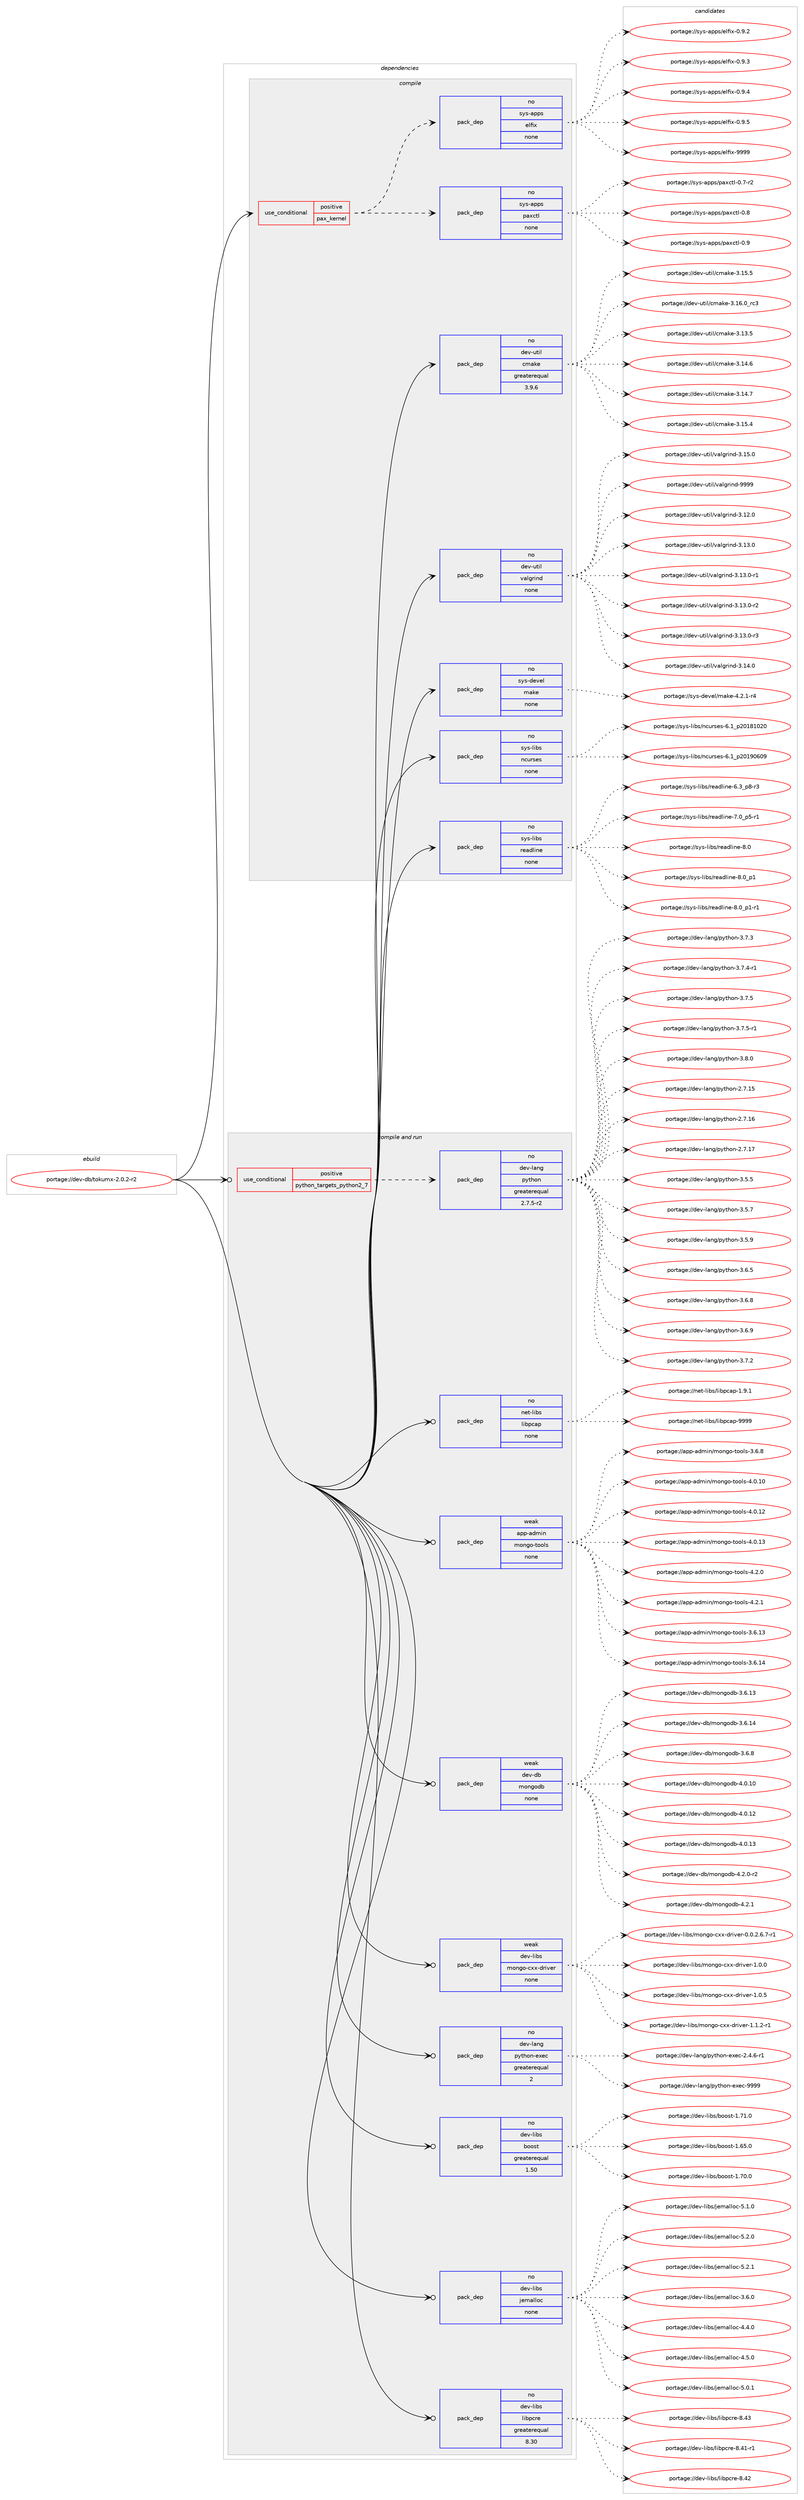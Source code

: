 digraph prolog {

# *************
# Graph options
# *************

newrank=true;
concentrate=true;
compound=true;
graph [rankdir=LR,fontname=Helvetica,fontsize=10,ranksep=1.5];#, ranksep=2.5, nodesep=0.2];
edge  [arrowhead=vee];
node  [fontname=Helvetica,fontsize=10];

# **********
# The ebuild
# **********

subgraph cluster_leftcol {
color=gray;
rank=same;
label=<<i>ebuild</i>>;
id [label="portage://dev-db/tokumx-2.0.2-r2", color=red, width=4, href="../dev-db/tokumx-2.0.2-r2.svg"];
}

# ****************
# The dependencies
# ****************

subgraph cluster_midcol {
color=gray;
label=<<i>dependencies</i>>;
subgraph cluster_compile {
fillcolor="#eeeeee";
style=filled;
label=<<i>compile</i>>;
subgraph cond13743 {
dependency58972 [label=<<TABLE BORDER="0" CELLBORDER="1" CELLSPACING="0" CELLPADDING="4"><TR><TD ROWSPAN="3" CELLPADDING="10">use_conditional</TD></TR><TR><TD>positive</TD></TR><TR><TD>pax_kernel</TD></TR></TABLE>>, shape=none, color=red];
subgraph pack43932 {
dependency58973 [label=<<TABLE BORDER="0" CELLBORDER="1" CELLSPACING="0" CELLPADDING="4" WIDTH="220"><TR><TD ROWSPAN="6" CELLPADDING="30">pack_dep</TD></TR><TR><TD WIDTH="110">no</TD></TR><TR><TD>sys-apps</TD></TR><TR><TD>paxctl</TD></TR><TR><TD>none</TD></TR><TR><TD></TD></TR></TABLE>>, shape=none, color=blue];
}
dependency58972:e -> dependency58973:w [weight=20,style="dashed",arrowhead="vee"];
subgraph pack43933 {
dependency58974 [label=<<TABLE BORDER="0" CELLBORDER="1" CELLSPACING="0" CELLPADDING="4" WIDTH="220"><TR><TD ROWSPAN="6" CELLPADDING="30">pack_dep</TD></TR><TR><TD WIDTH="110">no</TD></TR><TR><TD>sys-apps</TD></TR><TR><TD>elfix</TD></TR><TR><TD>none</TD></TR><TR><TD></TD></TR></TABLE>>, shape=none, color=blue];
}
dependency58972:e -> dependency58974:w [weight=20,style="dashed",arrowhead="vee"];
}
id:e -> dependency58972:w [weight=20,style="solid",arrowhead="vee"];
subgraph pack43934 {
dependency58975 [label=<<TABLE BORDER="0" CELLBORDER="1" CELLSPACING="0" CELLPADDING="4" WIDTH="220"><TR><TD ROWSPAN="6" CELLPADDING="30">pack_dep</TD></TR><TR><TD WIDTH="110">no</TD></TR><TR><TD>dev-util</TD></TR><TR><TD>cmake</TD></TR><TR><TD>greaterequal</TD></TR><TR><TD>3.9.6</TD></TR></TABLE>>, shape=none, color=blue];
}
id:e -> dependency58975:w [weight=20,style="solid",arrowhead="vee"];
subgraph pack43935 {
dependency58976 [label=<<TABLE BORDER="0" CELLBORDER="1" CELLSPACING="0" CELLPADDING="4" WIDTH="220"><TR><TD ROWSPAN="6" CELLPADDING="30">pack_dep</TD></TR><TR><TD WIDTH="110">no</TD></TR><TR><TD>dev-util</TD></TR><TR><TD>valgrind</TD></TR><TR><TD>none</TD></TR><TR><TD></TD></TR></TABLE>>, shape=none, color=blue];
}
id:e -> dependency58976:w [weight=20,style="solid",arrowhead="vee"];
subgraph pack43936 {
dependency58977 [label=<<TABLE BORDER="0" CELLBORDER="1" CELLSPACING="0" CELLPADDING="4" WIDTH="220"><TR><TD ROWSPAN="6" CELLPADDING="30">pack_dep</TD></TR><TR><TD WIDTH="110">no</TD></TR><TR><TD>sys-devel</TD></TR><TR><TD>make</TD></TR><TR><TD>none</TD></TR><TR><TD></TD></TR></TABLE>>, shape=none, color=blue];
}
id:e -> dependency58977:w [weight=20,style="solid",arrowhead="vee"];
subgraph pack43937 {
dependency58978 [label=<<TABLE BORDER="0" CELLBORDER="1" CELLSPACING="0" CELLPADDING="4" WIDTH="220"><TR><TD ROWSPAN="6" CELLPADDING="30">pack_dep</TD></TR><TR><TD WIDTH="110">no</TD></TR><TR><TD>sys-libs</TD></TR><TR><TD>ncurses</TD></TR><TR><TD>none</TD></TR><TR><TD></TD></TR></TABLE>>, shape=none, color=blue];
}
id:e -> dependency58978:w [weight=20,style="solid",arrowhead="vee"];
subgraph pack43938 {
dependency58979 [label=<<TABLE BORDER="0" CELLBORDER="1" CELLSPACING="0" CELLPADDING="4" WIDTH="220"><TR><TD ROWSPAN="6" CELLPADDING="30">pack_dep</TD></TR><TR><TD WIDTH="110">no</TD></TR><TR><TD>sys-libs</TD></TR><TR><TD>readline</TD></TR><TR><TD>none</TD></TR><TR><TD></TD></TR></TABLE>>, shape=none, color=blue];
}
id:e -> dependency58979:w [weight=20,style="solid",arrowhead="vee"];
}
subgraph cluster_compileandrun {
fillcolor="#eeeeee";
style=filled;
label=<<i>compile and run</i>>;
subgraph cond13744 {
dependency58980 [label=<<TABLE BORDER="0" CELLBORDER="1" CELLSPACING="0" CELLPADDING="4"><TR><TD ROWSPAN="3" CELLPADDING="10">use_conditional</TD></TR><TR><TD>positive</TD></TR><TR><TD>python_targets_python2_7</TD></TR></TABLE>>, shape=none, color=red];
subgraph pack43939 {
dependency58981 [label=<<TABLE BORDER="0" CELLBORDER="1" CELLSPACING="0" CELLPADDING="4" WIDTH="220"><TR><TD ROWSPAN="6" CELLPADDING="30">pack_dep</TD></TR><TR><TD WIDTH="110">no</TD></TR><TR><TD>dev-lang</TD></TR><TR><TD>python</TD></TR><TR><TD>greaterequal</TD></TR><TR><TD>2.7.5-r2</TD></TR></TABLE>>, shape=none, color=blue];
}
dependency58980:e -> dependency58981:w [weight=20,style="dashed",arrowhead="vee"];
}
id:e -> dependency58980:w [weight=20,style="solid",arrowhead="odotvee"];
subgraph pack43940 {
dependency58982 [label=<<TABLE BORDER="0" CELLBORDER="1" CELLSPACING="0" CELLPADDING="4" WIDTH="220"><TR><TD ROWSPAN="6" CELLPADDING="30">pack_dep</TD></TR><TR><TD WIDTH="110">no</TD></TR><TR><TD>dev-lang</TD></TR><TR><TD>python-exec</TD></TR><TR><TD>greaterequal</TD></TR><TR><TD>2</TD></TR></TABLE>>, shape=none, color=blue];
}
id:e -> dependency58982:w [weight=20,style="solid",arrowhead="odotvee"];
subgraph pack43941 {
dependency58983 [label=<<TABLE BORDER="0" CELLBORDER="1" CELLSPACING="0" CELLPADDING="4" WIDTH="220"><TR><TD ROWSPAN="6" CELLPADDING="30">pack_dep</TD></TR><TR><TD WIDTH="110">no</TD></TR><TR><TD>dev-libs</TD></TR><TR><TD>boost</TD></TR><TR><TD>greaterequal</TD></TR><TR><TD>1.50</TD></TR></TABLE>>, shape=none, color=blue];
}
id:e -> dependency58983:w [weight=20,style="solid",arrowhead="odotvee"];
subgraph pack43942 {
dependency58984 [label=<<TABLE BORDER="0" CELLBORDER="1" CELLSPACING="0" CELLPADDING="4" WIDTH="220"><TR><TD ROWSPAN="6" CELLPADDING="30">pack_dep</TD></TR><TR><TD WIDTH="110">no</TD></TR><TR><TD>dev-libs</TD></TR><TR><TD>jemalloc</TD></TR><TR><TD>none</TD></TR><TR><TD></TD></TR></TABLE>>, shape=none, color=blue];
}
id:e -> dependency58984:w [weight=20,style="solid",arrowhead="odotvee"];
subgraph pack43943 {
dependency58985 [label=<<TABLE BORDER="0" CELLBORDER="1" CELLSPACING="0" CELLPADDING="4" WIDTH="220"><TR><TD ROWSPAN="6" CELLPADDING="30">pack_dep</TD></TR><TR><TD WIDTH="110">no</TD></TR><TR><TD>dev-libs</TD></TR><TR><TD>libpcre</TD></TR><TR><TD>greaterequal</TD></TR><TR><TD>8.30</TD></TR></TABLE>>, shape=none, color=blue];
}
id:e -> dependency58985:w [weight=20,style="solid",arrowhead="odotvee"];
subgraph pack43944 {
dependency58986 [label=<<TABLE BORDER="0" CELLBORDER="1" CELLSPACING="0" CELLPADDING="4" WIDTH="220"><TR><TD ROWSPAN="6" CELLPADDING="30">pack_dep</TD></TR><TR><TD WIDTH="110">no</TD></TR><TR><TD>net-libs</TD></TR><TR><TD>libpcap</TD></TR><TR><TD>none</TD></TR><TR><TD></TD></TR></TABLE>>, shape=none, color=blue];
}
id:e -> dependency58986:w [weight=20,style="solid",arrowhead="odotvee"];
subgraph pack43945 {
dependency58987 [label=<<TABLE BORDER="0" CELLBORDER="1" CELLSPACING="0" CELLPADDING="4" WIDTH="220"><TR><TD ROWSPAN="6" CELLPADDING="30">pack_dep</TD></TR><TR><TD WIDTH="110">weak</TD></TR><TR><TD>app-admin</TD></TR><TR><TD>mongo-tools</TD></TR><TR><TD>none</TD></TR><TR><TD></TD></TR></TABLE>>, shape=none, color=blue];
}
id:e -> dependency58987:w [weight=20,style="solid",arrowhead="odotvee"];
subgraph pack43946 {
dependency58988 [label=<<TABLE BORDER="0" CELLBORDER="1" CELLSPACING="0" CELLPADDING="4" WIDTH="220"><TR><TD ROWSPAN="6" CELLPADDING="30">pack_dep</TD></TR><TR><TD WIDTH="110">weak</TD></TR><TR><TD>dev-db</TD></TR><TR><TD>mongodb</TD></TR><TR><TD>none</TD></TR><TR><TD></TD></TR></TABLE>>, shape=none, color=blue];
}
id:e -> dependency58988:w [weight=20,style="solid",arrowhead="odotvee"];
subgraph pack43947 {
dependency58989 [label=<<TABLE BORDER="0" CELLBORDER="1" CELLSPACING="0" CELLPADDING="4" WIDTH="220"><TR><TD ROWSPAN="6" CELLPADDING="30">pack_dep</TD></TR><TR><TD WIDTH="110">weak</TD></TR><TR><TD>dev-libs</TD></TR><TR><TD>mongo-cxx-driver</TD></TR><TR><TD>none</TD></TR><TR><TD></TD></TR></TABLE>>, shape=none, color=blue];
}
id:e -> dependency58989:w [weight=20,style="solid",arrowhead="odotvee"];
}
subgraph cluster_run {
fillcolor="#eeeeee";
style=filled;
label=<<i>run</i>>;
}
}

# **************
# The candidates
# **************

subgraph cluster_choices {
rank=same;
color=gray;
label=<<i>candidates</i>>;

subgraph choice43932 {
color=black;
nodesep=1;
choiceportage1151211154597112112115471129712099116108454846554511450 [label="portage://sys-apps/paxctl-0.7-r2", color=red, width=4,href="../sys-apps/paxctl-0.7-r2.svg"];
choiceportage115121115459711211211547112971209911610845484656 [label="portage://sys-apps/paxctl-0.8", color=red, width=4,href="../sys-apps/paxctl-0.8.svg"];
choiceportage115121115459711211211547112971209911610845484657 [label="portage://sys-apps/paxctl-0.9", color=red, width=4,href="../sys-apps/paxctl-0.9.svg"];
dependency58973:e -> choiceportage1151211154597112112115471129712099116108454846554511450:w [style=dotted,weight="100"];
dependency58973:e -> choiceportage115121115459711211211547112971209911610845484656:w [style=dotted,weight="100"];
dependency58973:e -> choiceportage115121115459711211211547112971209911610845484657:w [style=dotted,weight="100"];
}
subgraph choice43933 {
color=black;
nodesep=1;
choiceportage115121115459711211211547101108102105120454846574650 [label="portage://sys-apps/elfix-0.9.2", color=red, width=4,href="../sys-apps/elfix-0.9.2.svg"];
choiceportage115121115459711211211547101108102105120454846574651 [label="portage://sys-apps/elfix-0.9.3", color=red, width=4,href="../sys-apps/elfix-0.9.3.svg"];
choiceportage115121115459711211211547101108102105120454846574652 [label="portage://sys-apps/elfix-0.9.4", color=red, width=4,href="../sys-apps/elfix-0.9.4.svg"];
choiceportage115121115459711211211547101108102105120454846574653 [label="portage://sys-apps/elfix-0.9.5", color=red, width=4,href="../sys-apps/elfix-0.9.5.svg"];
choiceportage1151211154597112112115471011081021051204557575757 [label="portage://sys-apps/elfix-9999", color=red, width=4,href="../sys-apps/elfix-9999.svg"];
dependency58974:e -> choiceportage115121115459711211211547101108102105120454846574650:w [style=dotted,weight="100"];
dependency58974:e -> choiceportage115121115459711211211547101108102105120454846574651:w [style=dotted,weight="100"];
dependency58974:e -> choiceportage115121115459711211211547101108102105120454846574652:w [style=dotted,weight="100"];
dependency58974:e -> choiceportage115121115459711211211547101108102105120454846574653:w [style=dotted,weight="100"];
dependency58974:e -> choiceportage1151211154597112112115471011081021051204557575757:w [style=dotted,weight="100"];
}
subgraph choice43934 {
color=black;
nodesep=1;
choiceportage1001011184511711610510847991099710710145514649514653 [label="portage://dev-util/cmake-3.13.5", color=red, width=4,href="../dev-util/cmake-3.13.5.svg"];
choiceportage1001011184511711610510847991099710710145514649524654 [label="portage://dev-util/cmake-3.14.6", color=red, width=4,href="../dev-util/cmake-3.14.6.svg"];
choiceportage1001011184511711610510847991099710710145514649524655 [label="portage://dev-util/cmake-3.14.7", color=red, width=4,href="../dev-util/cmake-3.14.7.svg"];
choiceportage1001011184511711610510847991099710710145514649534652 [label="portage://dev-util/cmake-3.15.4", color=red, width=4,href="../dev-util/cmake-3.15.4.svg"];
choiceportage1001011184511711610510847991099710710145514649534653 [label="portage://dev-util/cmake-3.15.5", color=red, width=4,href="../dev-util/cmake-3.15.5.svg"];
choiceportage1001011184511711610510847991099710710145514649544648951149951 [label="portage://dev-util/cmake-3.16.0_rc3", color=red, width=4,href="../dev-util/cmake-3.16.0_rc3.svg"];
dependency58975:e -> choiceportage1001011184511711610510847991099710710145514649514653:w [style=dotted,weight="100"];
dependency58975:e -> choiceportage1001011184511711610510847991099710710145514649524654:w [style=dotted,weight="100"];
dependency58975:e -> choiceportage1001011184511711610510847991099710710145514649524655:w [style=dotted,weight="100"];
dependency58975:e -> choiceportage1001011184511711610510847991099710710145514649534652:w [style=dotted,weight="100"];
dependency58975:e -> choiceportage1001011184511711610510847991099710710145514649534653:w [style=dotted,weight="100"];
dependency58975:e -> choiceportage1001011184511711610510847991099710710145514649544648951149951:w [style=dotted,weight="100"];
}
subgraph choice43935 {
color=black;
nodesep=1;
choiceportage10010111845117116105108471189710810311410511010045514649504648 [label="portage://dev-util/valgrind-3.12.0", color=red, width=4,href="../dev-util/valgrind-3.12.0.svg"];
choiceportage10010111845117116105108471189710810311410511010045514649514648 [label="portage://dev-util/valgrind-3.13.0", color=red, width=4,href="../dev-util/valgrind-3.13.0.svg"];
choiceportage100101118451171161051084711897108103114105110100455146495146484511449 [label="portage://dev-util/valgrind-3.13.0-r1", color=red, width=4,href="../dev-util/valgrind-3.13.0-r1.svg"];
choiceportage100101118451171161051084711897108103114105110100455146495146484511450 [label="portage://dev-util/valgrind-3.13.0-r2", color=red, width=4,href="../dev-util/valgrind-3.13.0-r2.svg"];
choiceportage100101118451171161051084711897108103114105110100455146495146484511451 [label="portage://dev-util/valgrind-3.13.0-r3", color=red, width=4,href="../dev-util/valgrind-3.13.0-r3.svg"];
choiceportage10010111845117116105108471189710810311410511010045514649524648 [label="portage://dev-util/valgrind-3.14.0", color=red, width=4,href="../dev-util/valgrind-3.14.0.svg"];
choiceportage10010111845117116105108471189710810311410511010045514649534648 [label="portage://dev-util/valgrind-3.15.0", color=red, width=4,href="../dev-util/valgrind-3.15.0.svg"];
choiceportage1001011184511711610510847118971081031141051101004557575757 [label="portage://dev-util/valgrind-9999", color=red, width=4,href="../dev-util/valgrind-9999.svg"];
dependency58976:e -> choiceportage10010111845117116105108471189710810311410511010045514649504648:w [style=dotted,weight="100"];
dependency58976:e -> choiceportage10010111845117116105108471189710810311410511010045514649514648:w [style=dotted,weight="100"];
dependency58976:e -> choiceportage100101118451171161051084711897108103114105110100455146495146484511449:w [style=dotted,weight="100"];
dependency58976:e -> choiceportage100101118451171161051084711897108103114105110100455146495146484511450:w [style=dotted,weight="100"];
dependency58976:e -> choiceportage100101118451171161051084711897108103114105110100455146495146484511451:w [style=dotted,weight="100"];
dependency58976:e -> choiceportage10010111845117116105108471189710810311410511010045514649524648:w [style=dotted,weight="100"];
dependency58976:e -> choiceportage10010111845117116105108471189710810311410511010045514649534648:w [style=dotted,weight="100"];
dependency58976:e -> choiceportage1001011184511711610510847118971081031141051101004557575757:w [style=dotted,weight="100"];
}
subgraph choice43936 {
color=black;
nodesep=1;
choiceportage1151211154510010111810110847109971071014552465046494511452 [label="portage://sys-devel/make-4.2.1-r4", color=red, width=4,href="../sys-devel/make-4.2.1-r4.svg"];
dependency58977:e -> choiceportage1151211154510010111810110847109971071014552465046494511452:w [style=dotted,weight="100"];
}
subgraph choice43937 {
color=black;
nodesep=1;
choiceportage1151211154510810598115471109911711411510111545544649951125048495649485048 [label="portage://sys-libs/ncurses-6.1_p20181020", color=red, width=4,href="../sys-libs/ncurses-6.1_p20181020.svg"];
choiceportage1151211154510810598115471109911711411510111545544649951125048495748544857 [label="portage://sys-libs/ncurses-6.1_p20190609", color=red, width=4,href="../sys-libs/ncurses-6.1_p20190609.svg"];
dependency58978:e -> choiceportage1151211154510810598115471109911711411510111545544649951125048495649485048:w [style=dotted,weight="100"];
dependency58978:e -> choiceportage1151211154510810598115471109911711411510111545544649951125048495748544857:w [style=dotted,weight="100"];
}
subgraph choice43938 {
color=black;
nodesep=1;
choiceportage115121115451081059811547114101971001081051101014554465195112564511451 [label="portage://sys-libs/readline-6.3_p8-r3", color=red, width=4,href="../sys-libs/readline-6.3_p8-r3.svg"];
choiceportage115121115451081059811547114101971001081051101014555464895112534511449 [label="portage://sys-libs/readline-7.0_p5-r1", color=red, width=4,href="../sys-libs/readline-7.0_p5-r1.svg"];
choiceportage1151211154510810598115471141019710010810511010145564648 [label="portage://sys-libs/readline-8.0", color=red, width=4,href="../sys-libs/readline-8.0.svg"];
choiceportage11512111545108105981154711410197100108105110101455646489511249 [label="portage://sys-libs/readline-8.0_p1", color=red, width=4,href="../sys-libs/readline-8.0_p1.svg"];
choiceportage115121115451081059811547114101971001081051101014556464895112494511449 [label="portage://sys-libs/readline-8.0_p1-r1", color=red, width=4,href="../sys-libs/readline-8.0_p1-r1.svg"];
dependency58979:e -> choiceportage115121115451081059811547114101971001081051101014554465195112564511451:w [style=dotted,weight="100"];
dependency58979:e -> choiceportage115121115451081059811547114101971001081051101014555464895112534511449:w [style=dotted,weight="100"];
dependency58979:e -> choiceportage1151211154510810598115471141019710010810511010145564648:w [style=dotted,weight="100"];
dependency58979:e -> choiceportage11512111545108105981154711410197100108105110101455646489511249:w [style=dotted,weight="100"];
dependency58979:e -> choiceportage115121115451081059811547114101971001081051101014556464895112494511449:w [style=dotted,weight="100"];
}
subgraph choice43939 {
color=black;
nodesep=1;
choiceportage10010111845108971101034711212111610411111045504655464953 [label="portage://dev-lang/python-2.7.15", color=red, width=4,href="../dev-lang/python-2.7.15.svg"];
choiceportage10010111845108971101034711212111610411111045504655464954 [label="portage://dev-lang/python-2.7.16", color=red, width=4,href="../dev-lang/python-2.7.16.svg"];
choiceportage10010111845108971101034711212111610411111045504655464955 [label="portage://dev-lang/python-2.7.17", color=red, width=4,href="../dev-lang/python-2.7.17.svg"];
choiceportage100101118451089711010347112121116104111110455146534653 [label="portage://dev-lang/python-3.5.5", color=red, width=4,href="../dev-lang/python-3.5.5.svg"];
choiceportage100101118451089711010347112121116104111110455146534655 [label="portage://dev-lang/python-3.5.7", color=red, width=4,href="../dev-lang/python-3.5.7.svg"];
choiceportage100101118451089711010347112121116104111110455146534657 [label="portage://dev-lang/python-3.5.9", color=red, width=4,href="../dev-lang/python-3.5.9.svg"];
choiceportage100101118451089711010347112121116104111110455146544653 [label="portage://dev-lang/python-3.6.5", color=red, width=4,href="../dev-lang/python-3.6.5.svg"];
choiceportage100101118451089711010347112121116104111110455146544656 [label="portage://dev-lang/python-3.6.8", color=red, width=4,href="../dev-lang/python-3.6.8.svg"];
choiceportage100101118451089711010347112121116104111110455146544657 [label="portage://dev-lang/python-3.6.9", color=red, width=4,href="../dev-lang/python-3.6.9.svg"];
choiceportage100101118451089711010347112121116104111110455146554650 [label="portage://dev-lang/python-3.7.2", color=red, width=4,href="../dev-lang/python-3.7.2.svg"];
choiceportage100101118451089711010347112121116104111110455146554651 [label="portage://dev-lang/python-3.7.3", color=red, width=4,href="../dev-lang/python-3.7.3.svg"];
choiceportage1001011184510897110103471121211161041111104551465546524511449 [label="portage://dev-lang/python-3.7.4-r1", color=red, width=4,href="../dev-lang/python-3.7.4-r1.svg"];
choiceportage100101118451089711010347112121116104111110455146554653 [label="portage://dev-lang/python-3.7.5", color=red, width=4,href="../dev-lang/python-3.7.5.svg"];
choiceportage1001011184510897110103471121211161041111104551465546534511449 [label="portage://dev-lang/python-3.7.5-r1", color=red, width=4,href="../dev-lang/python-3.7.5-r1.svg"];
choiceportage100101118451089711010347112121116104111110455146564648 [label="portage://dev-lang/python-3.8.0", color=red, width=4,href="../dev-lang/python-3.8.0.svg"];
dependency58981:e -> choiceportage10010111845108971101034711212111610411111045504655464953:w [style=dotted,weight="100"];
dependency58981:e -> choiceportage10010111845108971101034711212111610411111045504655464954:w [style=dotted,weight="100"];
dependency58981:e -> choiceportage10010111845108971101034711212111610411111045504655464955:w [style=dotted,weight="100"];
dependency58981:e -> choiceportage100101118451089711010347112121116104111110455146534653:w [style=dotted,weight="100"];
dependency58981:e -> choiceportage100101118451089711010347112121116104111110455146534655:w [style=dotted,weight="100"];
dependency58981:e -> choiceportage100101118451089711010347112121116104111110455146534657:w [style=dotted,weight="100"];
dependency58981:e -> choiceportage100101118451089711010347112121116104111110455146544653:w [style=dotted,weight="100"];
dependency58981:e -> choiceportage100101118451089711010347112121116104111110455146544656:w [style=dotted,weight="100"];
dependency58981:e -> choiceportage100101118451089711010347112121116104111110455146544657:w [style=dotted,weight="100"];
dependency58981:e -> choiceportage100101118451089711010347112121116104111110455146554650:w [style=dotted,weight="100"];
dependency58981:e -> choiceportage100101118451089711010347112121116104111110455146554651:w [style=dotted,weight="100"];
dependency58981:e -> choiceportage1001011184510897110103471121211161041111104551465546524511449:w [style=dotted,weight="100"];
dependency58981:e -> choiceportage100101118451089711010347112121116104111110455146554653:w [style=dotted,weight="100"];
dependency58981:e -> choiceportage1001011184510897110103471121211161041111104551465546534511449:w [style=dotted,weight="100"];
dependency58981:e -> choiceportage100101118451089711010347112121116104111110455146564648:w [style=dotted,weight="100"];
}
subgraph choice43940 {
color=black;
nodesep=1;
choiceportage10010111845108971101034711212111610411111045101120101994550465246544511449 [label="portage://dev-lang/python-exec-2.4.6-r1", color=red, width=4,href="../dev-lang/python-exec-2.4.6-r1.svg"];
choiceportage10010111845108971101034711212111610411111045101120101994557575757 [label="portage://dev-lang/python-exec-9999", color=red, width=4,href="../dev-lang/python-exec-9999.svg"];
dependency58982:e -> choiceportage10010111845108971101034711212111610411111045101120101994550465246544511449:w [style=dotted,weight="100"];
dependency58982:e -> choiceportage10010111845108971101034711212111610411111045101120101994557575757:w [style=dotted,weight="100"];
}
subgraph choice43941 {
color=black;
nodesep=1;
choiceportage1001011184510810598115479811111111511645494654534648 [label="portage://dev-libs/boost-1.65.0", color=red, width=4,href="../dev-libs/boost-1.65.0.svg"];
choiceportage1001011184510810598115479811111111511645494655484648 [label="portage://dev-libs/boost-1.70.0", color=red, width=4,href="../dev-libs/boost-1.70.0.svg"];
choiceportage1001011184510810598115479811111111511645494655494648 [label="portage://dev-libs/boost-1.71.0", color=red, width=4,href="../dev-libs/boost-1.71.0.svg"];
dependency58983:e -> choiceportage1001011184510810598115479811111111511645494654534648:w [style=dotted,weight="100"];
dependency58983:e -> choiceportage1001011184510810598115479811111111511645494655484648:w [style=dotted,weight="100"];
dependency58983:e -> choiceportage1001011184510810598115479811111111511645494655494648:w [style=dotted,weight="100"];
}
subgraph choice43942 {
color=black;
nodesep=1;
choiceportage1001011184510810598115471061011099710810811199455146544648 [label="portage://dev-libs/jemalloc-3.6.0", color=red, width=4,href="../dev-libs/jemalloc-3.6.0.svg"];
choiceportage1001011184510810598115471061011099710810811199455246524648 [label="portage://dev-libs/jemalloc-4.4.0", color=red, width=4,href="../dev-libs/jemalloc-4.4.0.svg"];
choiceportage1001011184510810598115471061011099710810811199455246534648 [label="portage://dev-libs/jemalloc-4.5.0", color=red, width=4,href="../dev-libs/jemalloc-4.5.0.svg"];
choiceportage1001011184510810598115471061011099710810811199455346484649 [label="portage://dev-libs/jemalloc-5.0.1", color=red, width=4,href="../dev-libs/jemalloc-5.0.1.svg"];
choiceportage1001011184510810598115471061011099710810811199455346494648 [label="portage://dev-libs/jemalloc-5.1.0", color=red, width=4,href="../dev-libs/jemalloc-5.1.0.svg"];
choiceportage1001011184510810598115471061011099710810811199455346504648 [label="portage://dev-libs/jemalloc-5.2.0", color=red, width=4,href="../dev-libs/jemalloc-5.2.0.svg"];
choiceportage1001011184510810598115471061011099710810811199455346504649 [label="portage://dev-libs/jemalloc-5.2.1", color=red, width=4,href="../dev-libs/jemalloc-5.2.1.svg"];
dependency58984:e -> choiceportage1001011184510810598115471061011099710810811199455146544648:w [style=dotted,weight="100"];
dependency58984:e -> choiceportage1001011184510810598115471061011099710810811199455246524648:w [style=dotted,weight="100"];
dependency58984:e -> choiceportage1001011184510810598115471061011099710810811199455246534648:w [style=dotted,weight="100"];
dependency58984:e -> choiceportage1001011184510810598115471061011099710810811199455346484649:w [style=dotted,weight="100"];
dependency58984:e -> choiceportage1001011184510810598115471061011099710810811199455346494648:w [style=dotted,weight="100"];
dependency58984:e -> choiceportage1001011184510810598115471061011099710810811199455346504648:w [style=dotted,weight="100"];
dependency58984:e -> choiceportage1001011184510810598115471061011099710810811199455346504649:w [style=dotted,weight="100"];
}
subgraph choice43943 {
color=black;
nodesep=1;
choiceportage100101118451081059811547108105981129911410145564652494511449 [label="portage://dev-libs/libpcre-8.41-r1", color=red, width=4,href="../dev-libs/libpcre-8.41-r1.svg"];
choiceportage10010111845108105981154710810598112991141014556465250 [label="portage://dev-libs/libpcre-8.42", color=red, width=4,href="../dev-libs/libpcre-8.42.svg"];
choiceportage10010111845108105981154710810598112991141014556465251 [label="portage://dev-libs/libpcre-8.43", color=red, width=4,href="../dev-libs/libpcre-8.43.svg"];
dependency58985:e -> choiceportage100101118451081059811547108105981129911410145564652494511449:w [style=dotted,weight="100"];
dependency58985:e -> choiceportage10010111845108105981154710810598112991141014556465250:w [style=dotted,weight="100"];
dependency58985:e -> choiceportage10010111845108105981154710810598112991141014556465251:w [style=dotted,weight="100"];
}
subgraph choice43944 {
color=black;
nodesep=1;
choiceportage110101116451081059811547108105981129997112454946574649 [label="portage://net-libs/libpcap-1.9.1", color=red, width=4,href="../net-libs/libpcap-1.9.1.svg"];
choiceportage1101011164510810598115471081059811299971124557575757 [label="portage://net-libs/libpcap-9999", color=red, width=4,href="../net-libs/libpcap-9999.svg"];
dependency58986:e -> choiceportage110101116451081059811547108105981129997112454946574649:w [style=dotted,weight="100"];
dependency58986:e -> choiceportage1101011164510810598115471081059811299971124557575757:w [style=dotted,weight="100"];
}
subgraph choice43945 {
color=black;
nodesep=1;
choiceportage971121124597100109105110471091111101031114511611111110811545514654464951 [label="portage://app-admin/mongo-tools-3.6.13", color=red, width=4,href="../app-admin/mongo-tools-3.6.13.svg"];
choiceportage971121124597100109105110471091111101031114511611111110811545514654464952 [label="portage://app-admin/mongo-tools-3.6.14", color=red, width=4,href="../app-admin/mongo-tools-3.6.14.svg"];
choiceportage9711211245971001091051104710911111010311145116111111108115455146544656 [label="portage://app-admin/mongo-tools-3.6.8", color=red, width=4,href="../app-admin/mongo-tools-3.6.8.svg"];
choiceportage971121124597100109105110471091111101031114511611111110811545524648464948 [label="portage://app-admin/mongo-tools-4.0.10", color=red, width=4,href="../app-admin/mongo-tools-4.0.10.svg"];
choiceportage971121124597100109105110471091111101031114511611111110811545524648464950 [label="portage://app-admin/mongo-tools-4.0.12", color=red, width=4,href="../app-admin/mongo-tools-4.0.12.svg"];
choiceportage971121124597100109105110471091111101031114511611111110811545524648464951 [label="portage://app-admin/mongo-tools-4.0.13", color=red, width=4,href="../app-admin/mongo-tools-4.0.13.svg"];
choiceportage9711211245971001091051104710911111010311145116111111108115455246504648 [label="portage://app-admin/mongo-tools-4.2.0", color=red, width=4,href="../app-admin/mongo-tools-4.2.0.svg"];
choiceportage9711211245971001091051104710911111010311145116111111108115455246504649 [label="portage://app-admin/mongo-tools-4.2.1", color=red, width=4,href="../app-admin/mongo-tools-4.2.1.svg"];
dependency58987:e -> choiceportage971121124597100109105110471091111101031114511611111110811545514654464951:w [style=dotted,weight="100"];
dependency58987:e -> choiceportage971121124597100109105110471091111101031114511611111110811545514654464952:w [style=dotted,weight="100"];
dependency58987:e -> choiceportage9711211245971001091051104710911111010311145116111111108115455146544656:w [style=dotted,weight="100"];
dependency58987:e -> choiceportage971121124597100109105110471091111101031114511611111110811545524648464948:w [style=dotted,weight="100"];
dependency58987:e -> choiceportage971121124597100109105110471091111101031114511611111110811545524648464950:w [style=dotted,weight="100"];
dependency58987:e -> choiceportage971121124597100109105110471091111101031114511611111110811545524648464951:w [style=dotted,weight="100"];
dependency58987:e -> choiceportage9711211245971001091051104710911111010311145116111111108115455246504648:w [style=dotted,weight="100"];
dependency58987:e -> choiceportage9711211245971001091051104710911111010311145116111111108115455246504649:w [style=dotted,weight="100"];
}
subgraph choice43946 {
color=black;
nodesep=1;
choiceportage1001011184510098471091111101031111009845514654464951 [label="portage://dev-db/mongodb-3.6.13", color=red, width=4,href="../dev-db/mongodb-3.6.13.svg"];
choiceportage1001011184510098471091111101031111009845514654464952 [label="portage://dev-db/mongodb-3.6.14", color=red, width=4,href="../dev-db/mongodb-3.6.14.svg"];
choiceportage10010111845100984710911111010311110098455146544656 [label="portage://dev-db/mongodb-3.6.8", color=red, width=4,href="../dev-db/mongodb-3.6.8.svg"];
choiceportage1001011184510098471091111101031111009845524648464948 [label="portage://dev-db/mongodb-4.0.10", color=red, width=4,href="../dev-db/mongodb-4.0.10.svg"];
choiceportage1001011184510098471091111101031111009845524648464950 [label="portage://dev-db/mongodb-4.0.12", color=red, width=4,href="../dev-db/mongodb-4.0.12.svg"];
choiceportage1001011184510098471091111101031111009845524648464951 [label="portage://dev-db/mongodb-4.0.13", color=red, width=4,href="../dev-db/mongodb-4.0.13.svg"];
choiceportage100101118451009847109111110103111100984552465046484511450 [label="portage://dev-db/mongodb-4.2.0-r2", color=red, width=4,href="../dev-db/mongodb-4.2.0-r2.svg"];
choiceportage10010111845100984710911111010311110098455246504649 [label="portage://dev-db/mongodb-4.2.1", color=red, width=4,href="../dev-db/mongodb-4.2.1.svg"];
dependency58988:e -> choiceportage1001011184510098471091111101031111009845514654464951:w [style=dotted,weight="100"];
dependency58988:e -> choiceportage1001011184510098471091111101031111009845514654464952:w [style=dotted,weight="100"];
dependency58988:e -> choiceportage10010111845100984710911111010311110098455146544656:w [style=dotted,weight="100"];
dependency58988:e -> choiceportage1001011184510098471091111101031111009845524648464948:w [style=dotted,weight="100"];
dependency58988:e -> choiceportage1001011184510098471091111101031111009845524648464950:w [style=dotted,weight="100"];
dependency58988:e -> choiceportage1001011184510098471091111101031111009845524648464951:w [style=dotted,weight="100"];
dependency58988:e -> choiceportage100101118451009847109111110103111100984552465046484511450:w [style=dotted,weight="100"];
dependency58988:e -> choiceportage10010111845100984710911111010311110098455246504649:w [style=dotted,weight="100"];
}
subgraph choice43947 {
color=black;
nodesep=1;
choiceportage100101118451081059811547109111110103111459912012045100114105118101114454846484650465446554511449 [label="portage://dev-libs/mongo-cxx-driver-0.0.2.6.7-r1", color=red, width=4,href="../dev-libs/mongo-cxx-driver-0.0.2.6.7-r1.svg"];
choiceportage100101118451081059811547109111110103111459912012045100114105118101114454946484648 [label="portage://dev-libs/mongo-cxx-driver-1.0.0", color=red, width=4,href="../dev-libs/mongo-cxx-driver-1.0.0.svg"];
choiceportage100101118451081059811547109111110103111459912012045100114105118101114454946484653 [label="portage://dev-libs/mongo-cxx-driver-1.0.5", color=red, width=4,href="../dev-libs/mongo-cxx-driver-1.0.5.svg"];
choiceportage1001011184510810598115471091111101031114599120120451001141051181011144549464946504511449 [label="portage://dev-libs/mongo-cxx-driver-1.1.2-r1", color=red, width=4,href="../dev-libs/mongo-cxx-driver-1.1.2-r1.svg"];
dependency58989:e -> choiceportage100101118451081059811547109111110103111459912012045100114105118101114454846484650465446554511449:w [style=dotted,weight="100"];
dependency58989:e -> choiceportage100101118451081059811547109111110103111459912012045100114105118101114454946484648:w [style=dotted,weight="100"];
dependency58989:e -> choiceportage100101118451081059811547109111110103111459912012045100114105118101114454946484653:w [style=dotted,weight="100"];
dependency58989:e -> choiceportage1001011184510810598115471091111101031114599120120451001141051181011144549464946504511449:w [style=dotted,weight="100"];
}
}

}
